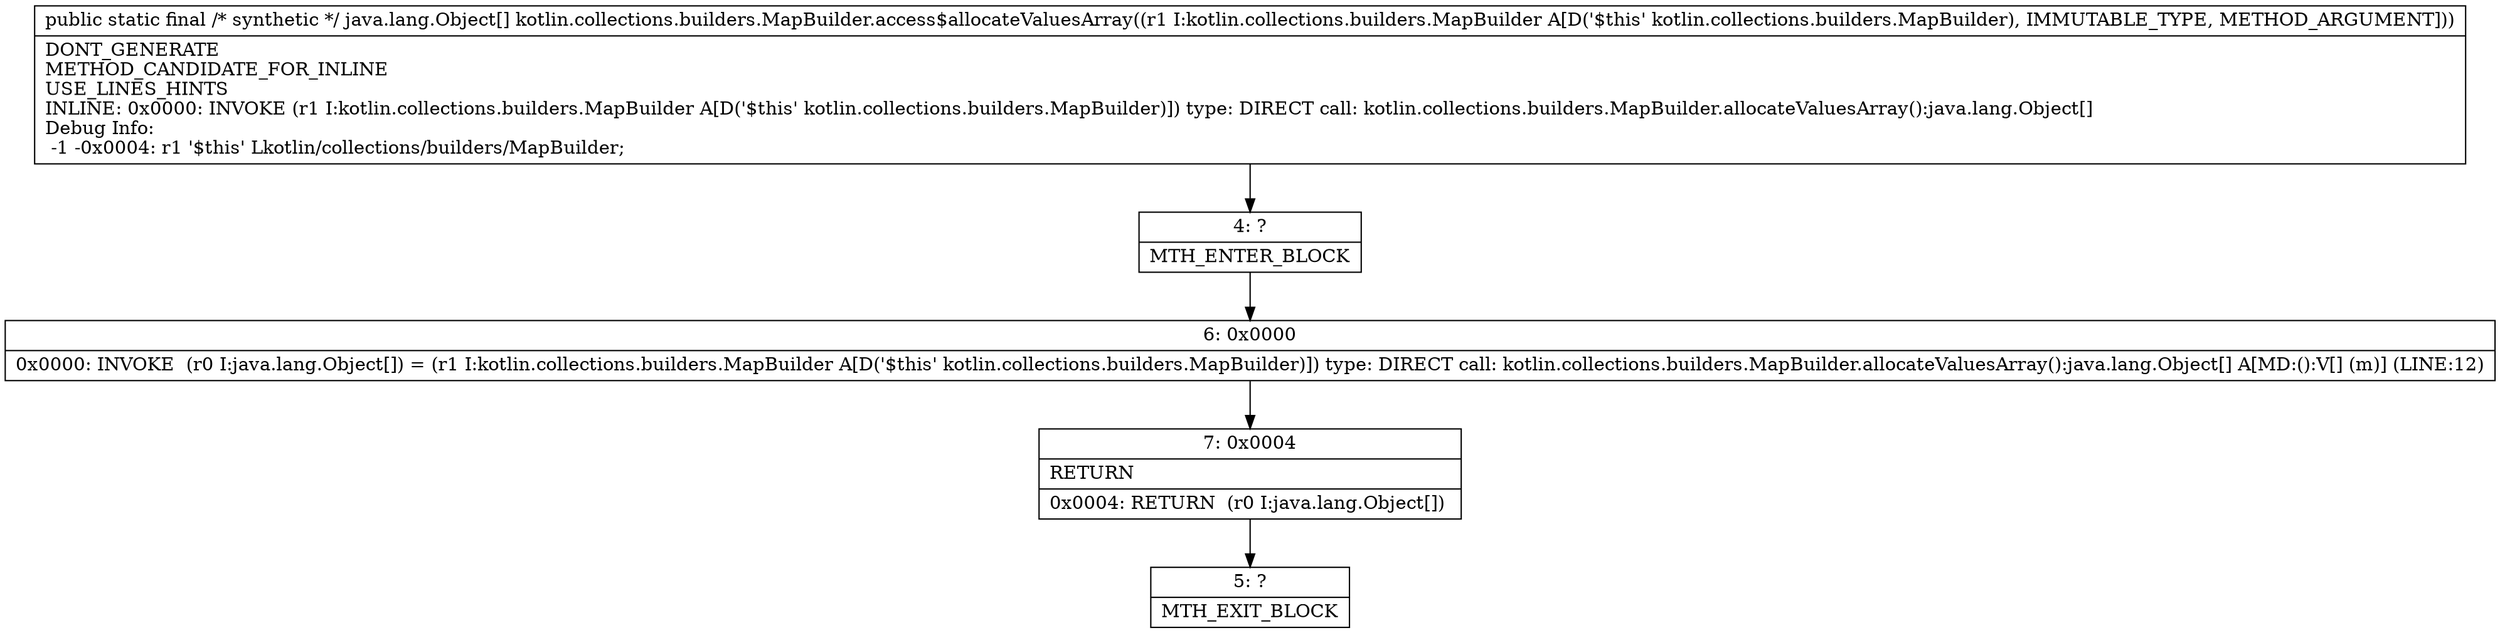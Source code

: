 digraph "CFG forkotlin.collections.builders.MapBuilder.access$allocateValuesArray(Lkotlin\/collections\/builders\/MapBuilder;)[Ljava\/lang\/Object;" {
Node_4 [shape=record,label="{4\:\ ?|MTH_ENTER_BLOCK\l}"];
Node_6 [shape=record,label="{6\:\ 0x0000|0x0000: INVOKE  (r0 I:java.lang.Object[]) = (r1 I:kotlin.collections.builders.MapBuilder A[D('$this' kotlin.collections.builders.MapBuilder)]) type: DIRECT call: kotlin.collections.builders.MapBuilder.allocateValuesArray():java.lang.Object[] A[MD:():V[] (m)] (LINE:12)\l}"];
Node_7 [shape=record,label="{7\:\ 0x0004|RETURN\l|0x0004: RETURN  (r0 I:java.lang.Object[]) \l}"];
Node_5 [shape=record,label="{5\:\ ?|MTH_EXIT_BLOCK\l}"];
MethodNode[shape=record,label="{public static final \/* synthetic *\/ java.lang.Object[] kotlin.collections.builders.MapBuilder.access$allocateValuesArray((r1 I:kotlin.collections.builders.MapBuilder A[D('$this' kotlin.collections.builders.MapBuilder), IMMUTABLE_TYPE, METHOD_ARGUMENT]))  | DONT_GENERATE\lMETHOD_CANDIDATE_FOR_INLINE\lUSE_LINES_HINTS\lINLINE: 0x0000: INVOKE  (r1 I:kotlin.collections.builders.MapBuilder A[D('$this' kotlin.collections.builders.MapBuilder)]) type: DIRECT call: kotlin.collections.builders.MapBuilder.allocateValuesArray():java.lang.Object[]\lDebug Info:\l  \-1 \-0x0004: r1 '$this' Lkotlin\/collections\/builders\/MapBuilder;\l}"];
MethodNode -> Node_4;Node_4 -> Node_6;
Node_6 -> Node_7;
Node_7 -> Node_5;
}

